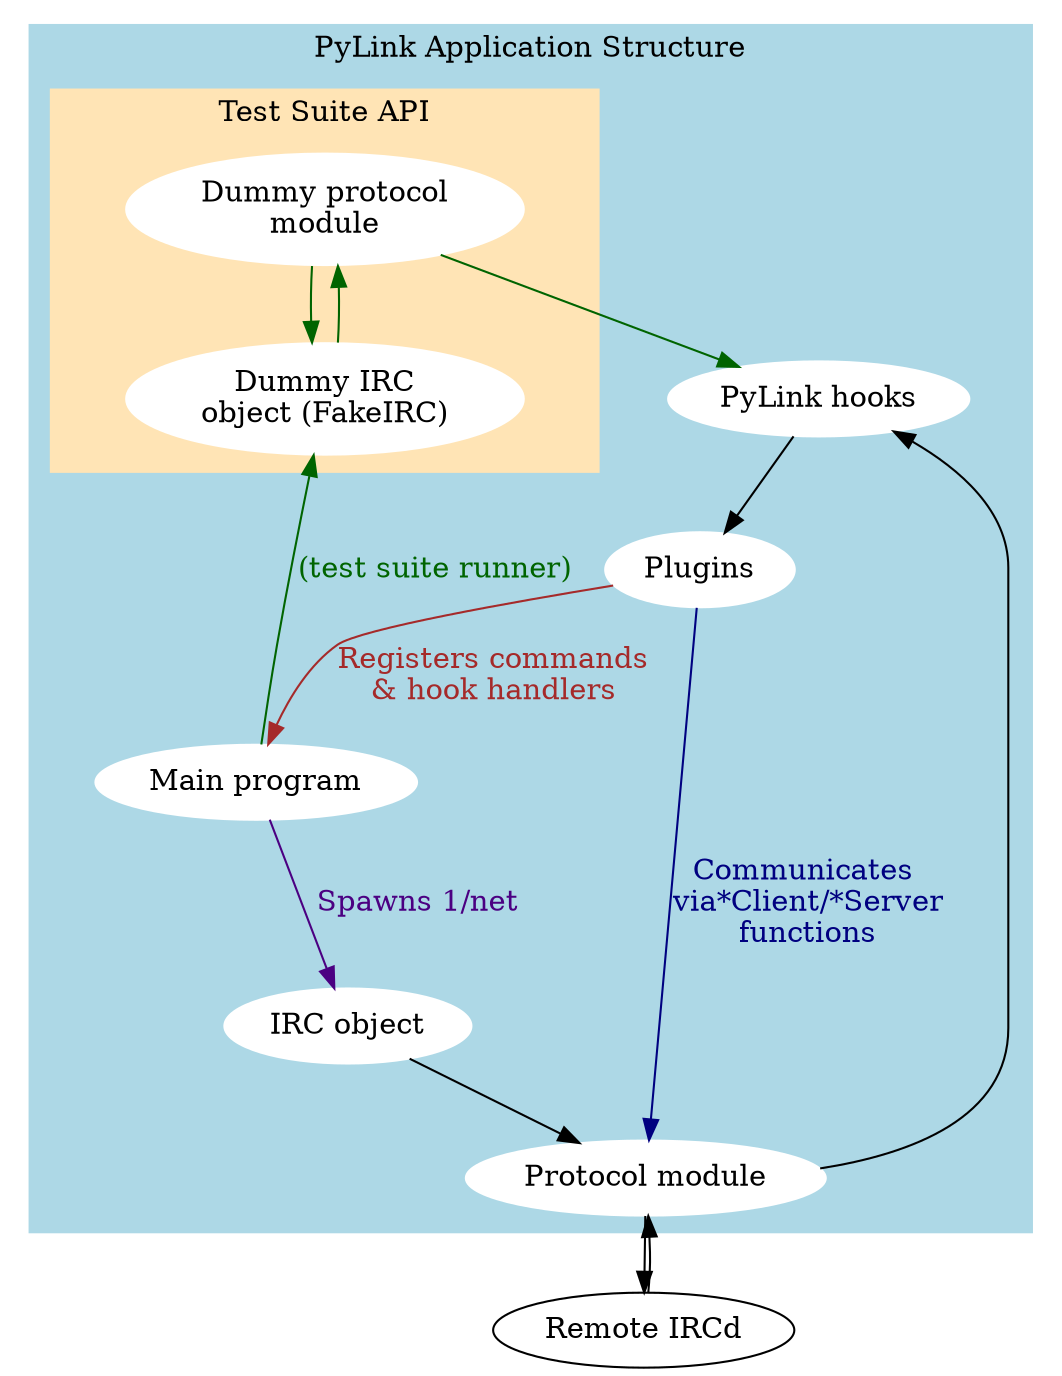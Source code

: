 digraph G {
	ratio = 1.3;
	subgraph cluster_core {
		label="PyLink Application Structure";
		style="filled";
		node [style="filled",color="white"];
		color="lightblue";
		subgraph cluster_testsuite {
			label="Test Suite API";
			style="filled";
			node [style="filled",color="white"];
			color=moccasin;
			"Dummy protocol\nmodule" -> "Dummy IRC\nobject (FakeIRC)" [color=darkgreen];
			"Dummy IRC\nobject (FakeIRC)" -> "Dummy protocol\nmodule" [color=darkgreen];
		}

		"IRC object" -> "Protocol module" -> "PyLink hooks" -> Plugins;
		"Main program" -> "IRC object" [color=indigo] [label="Spawns 1/net"] [fontcolor=indigo];
		"Main program" -> "Dummy IRC\nobject (FakeIRC)" [color=darkgreen] [label="(test suite runner)"] [fontcolor=darkgreen];
	}

	"Protocol module" -> "Remote IRCd" -> "Protocol module";
	Plugins -> "Protocol module" [label="Communicates \nvia*Client/*Server\nfunctions"] [color=navyblue] [fontcolor=navyblue];
	Plugins -> "Main program" [label="Registers commands\n& hook handlers"] [color=brown] [fontcolor=brown];
	"Dummy protocol\nmodule" -> "PyLink hooks" [color=darkgreen];

}
